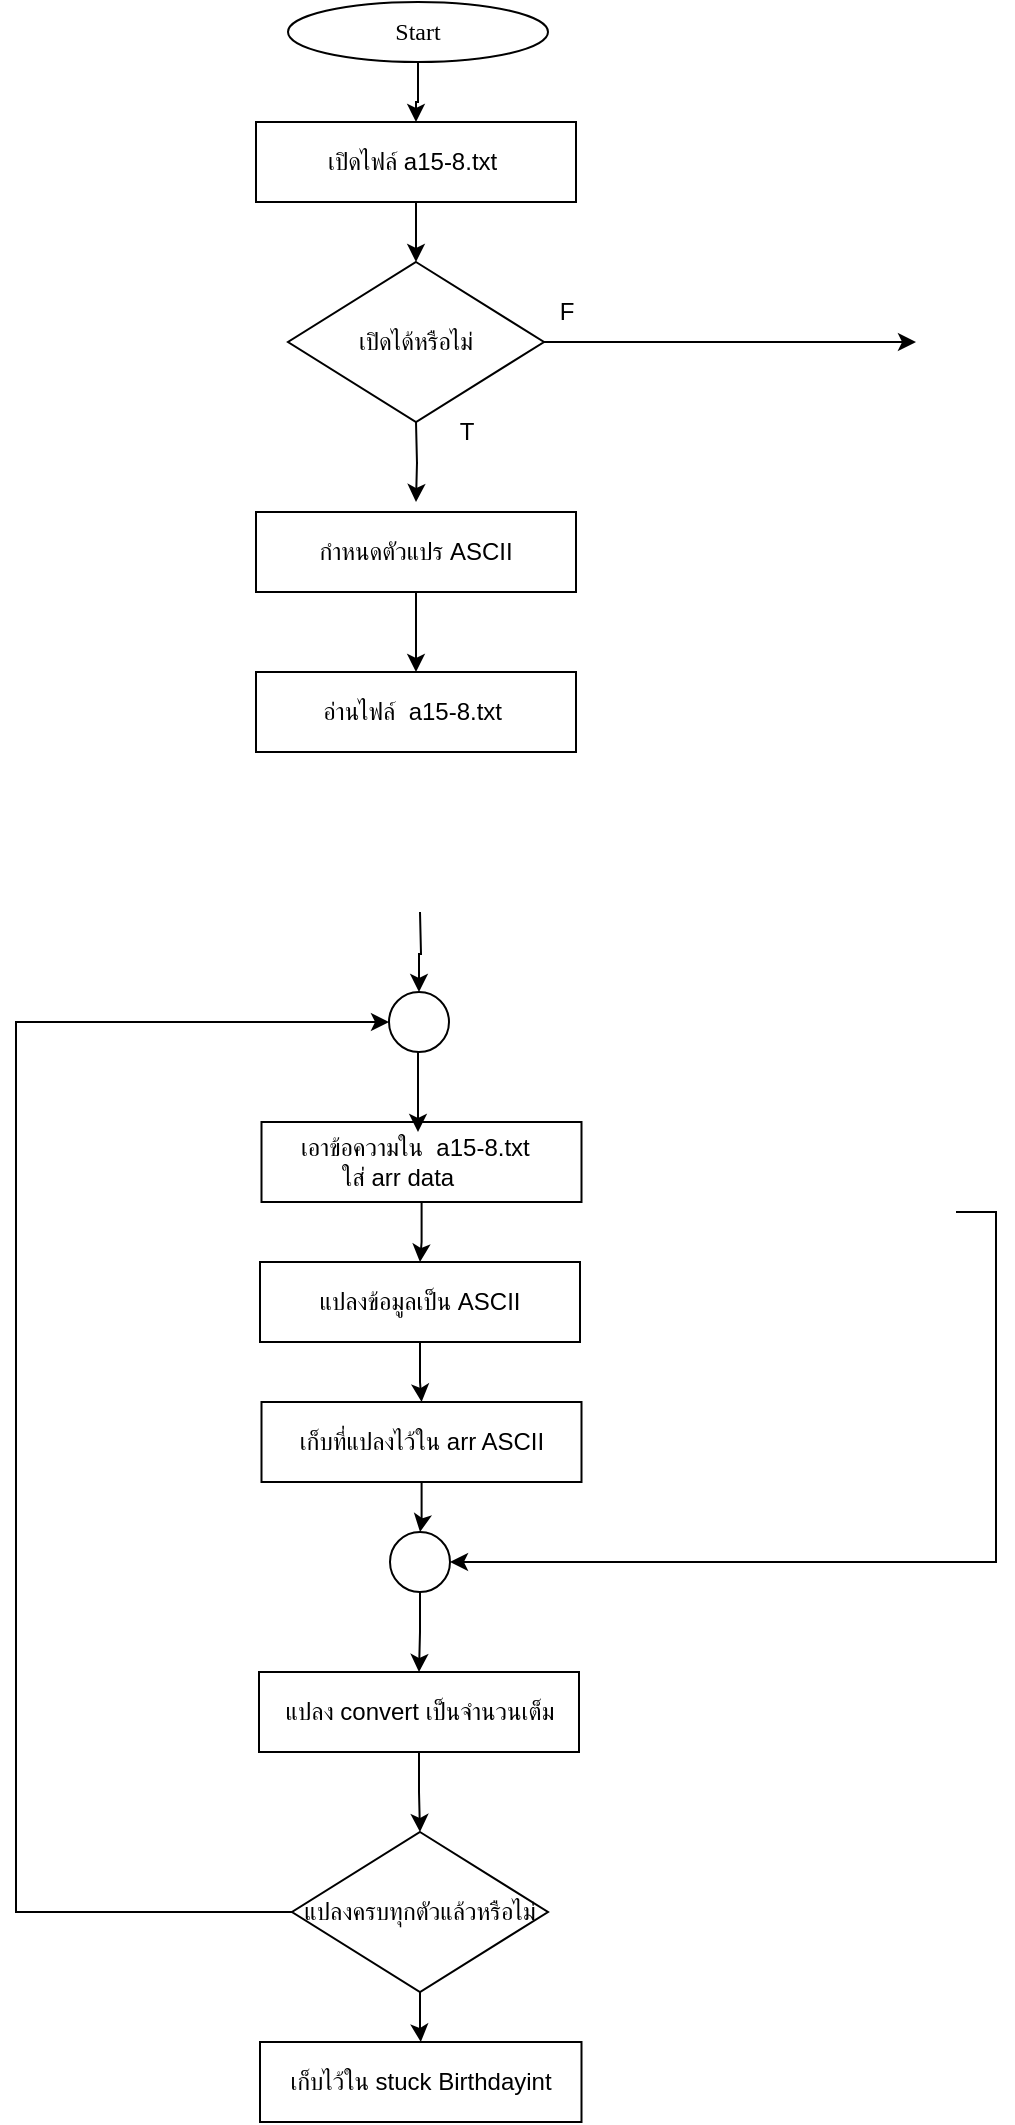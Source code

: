 <mxfile version="25.0.3">
  <diagram name="Page-1" id="ur1uSkmWxsMUMzQ6iOkg">
    <mxGraphModel dx="1267" dy="1326" grid="1" gridSize="10" guides="1" tooltips="1" connect="1" arrows="1" fold="1" page="1" pageScale="1" pageWidth="850" pageHeight="1100" math="0" shadow="0">
      <root>
        <mxCell id="0" />
        <mxCell id="1" parent="0" />
        <mxCell id="-TFVGihJ6DY0Zl1hKDQO-1" value="" style="edgeStyle=orthogonalEdgeStyle;rounded=0;orthogonalLoop=1;jettySize=auto;html=1;" edge="1" parent="1" source="-TFVGihJ6DY0Zl1hKDQO-2" target="-TFVGihJ6DY0Zl1hKDQO-4">
          <mxGeometry relative="1" as="geometry" />
        </mxCell>
        <mxCell id="-TFVGihJ6DY0Zl1hKDQO-2" value="&lt;font data-font-src=&quot;https://fonts.googleapis.com/css?family=Sarabun&quot; face=&quot;Sarabun&quot;&gt;Start&lt;/font&gt;" style="ellipse;whiteSpace=wrap;html=1;" vertex="1" parent="1">
          <mxGeometry x="-544.0" y="-1040" width="130" height="30" as="geometry" />
        </mxCell>
        <mxCell id="-TFVGihJ6DY0Zl1hKDQO-3" value="" style="edgeStyle=orthogonalEdgeStyle;rounded=0;orthogonalLoop=1;jettySize=auto;html=1;" edge="1" parent="1" source="-TFVGihJ6DY0Zl1hKDQO-4" target="-TFVGihJ6DY0Zl1hKDQO-7">
          <mxGeometry relative="1" as="geometry" />
        </mxCell>
        <mxCell id="-TFVGihJ6DY0Zl1hKDQO-4" value="เปิดไฟล์&amp;nbsp;a15-8.txt&amp;nbsp;&lt;span style=&quot;color: rgba(0, 0, 0, 0); font-family: monospace; font-size: 0px; text-align: start; text-wrap-mode: nowrap;&quot;&gt;%3CmxGraphModel%3E%3Croot%3E%3CmxCell%20id%3D%220%22%2F%3E%3CmxCell%20id%3D%221%22%20parent%3D%220%22%2F%3E%3CmxCell%20id%3D%222%22%20value%3D%22%E0%B8%81%E0%B8%B3%E0%B8%AB%E0%B8%99%E0%B8%94%E0%B8%95%E0%B8%B1%E0%B8%A7%E0%B9%81%E0%B8%9B%E0%B8%A3%20arr%22%20style%3D%22rounded%3D0%3BwhiteSpace%3Dwrap%3Bhtml%3D1%3B%22%20vertex%3D%221%22%20parent%3D%221%22%3E%3CmxGeometry%20x%3D%22-680%22%20y%3D%22-980%22%20width%3D%22160%22%20height%3D%2240%22%20as%3D%22geometry%22%2F%3E%3C%2FmxCell%3E%3C%2Froot%3E%3C%2FmxGraphModel%3E&lt;/span&gt;" style="rounded=0;whiteSpace=wrap;html=1;" vertex="1" parent="1">
          <mxGeometry x="-560" y="-980" width="160" height="40" as="geometry" />
        </mxCell>
        <mxCell id="-TFVGihJ6DY0Zl1hKDQO-5" value="" style="edgeStyle=orthogonalEdgeStyle;rounded=0;orthogonalLoop=1;jettySize=auto;html=1;" edge="1" parent="1" source="-TFVGihJ6DY0Zl1hKDQO-7">
          <mxGeometry relative="1" as="geometry">
            <mxPoint x="-230" y="-870" as="targetPoint" />
          </mxGeometry>
        </mxCell>
        <mxCell id="-TFVGihJ6DY0Zl1hKDQO-7" value="เปิดได้หรือไม่" style="rhombus;whiteSpace=wrap;html=1;" vertex="1" parent="1">
          <mxGeometry x="-544" y="-910" width="128" height="80" as="geometry" />
        </mxCell>
        <mxCell id="-TFVGihJ6DY0Zl1hKDQO-9" value="อ่านไฟล์&amp;nbsp;&amp;nbsp;a15-8.txt&amp;nbsp;" style="rounded=0;whiteSpace=wrap;html=1;" vertex="1" parent="1">
          <mxGeometry x="-560" y="-705" width="160" height="40" as="geometry" />
        </mxCell>
        <mxCell id="-TFVGihJ6DY0Zl1hKDQO-10" value="T" style="text;html=1;align=center;verticalAlign=middle;resizable=0;points=[];autosize=1;strokeColor=none;fillColor=none;" vertex="1" parent="1">
          <mxGeometry x="-470" y="-840" width="30" height="30" as="geometry" />
        </mxCell>
        <mxCell id="-TFVGihJ6DY0Zl1hKDQO-11" value="F" style="text;html=1;align=center;verticalAlign=middle;resizable=0;points=[];autosize=1;strokeColor=none;fillColor=none;" vertex="1" parent="1">
          <mxGeometry x="-420" y="-900" width="30" height="30" as="geometry" />
        </mxCell>
        <mxCell id="-TFVGihJ6DY0Zl1hKDQO-12" value="" style="edgeStyle=orthogonalEdgeStyle;rounded=0;orthogonalLoop=1;jettySize=auto;html=1;" edge="1" parent="1">
          <mxGeometry relative="1" as="geometry">
            <mxPoint x="-480" y="-830" as="sourcePoint" />
            <mxPoint x="-480" y="-790.0" as="targetPoint" />
          </mxGeometry>
        </mxCell>
        <mxCell id="-TFVGihJ6DY0Zl1hKDQO-48" style="edgeStyle=orthogonalEdgeStyle;rounded=0;orthogonalLoop=1;jettySize=auto;html=1;entryX=0.5;entryY=0;entryDx=0;entryDy=0;" edge="1" parent="1" source="-TFVGihJ6DY0Zl1hKDQO-14" target="-TFVGihJ6DY0Zl1hKDQO-45">
          <mxGeometry relative="1" as="geometry" />
        </mxCell>
        <mxCell id="-TFVGihJ6DY0Zl1hKDQO-14" value="เอาข้อความใน&amp;nbsp;&amp;nbsp;a15-8.txt&amp;nbsp;&amp;nbsp;&lt;div&gt;ใส่ arr data&lt;span style=&quot;white-space: pre;&quot;&gt;&#x9;&lt;/span&gt;&lt;/div&gt;" style="rounded=0;whiteSpace=wrap;html=1;" vertex="1" parent="1">
          <mxGeometry x="-557.25" y="-480" width="160" height="40" as="geometry" />
        </mxCell>
        <mxCell id="-TFVGihJ6DY0Zl1hKDQO-22" value="" style="edgeStyle=orthogonalEdgeStyle;rounded=0;orthogonalLoop=1;jettySize=auto;html=1;" edge="1" parent="1" target="-TFVGihJ6DY0Zl1hKDQO-42">
          <mxGeometry relative="1" as="geometry">
            <mxPoint x="-478" y="-585" as="sourcePoint" />
          </mxGeometry>
        </mxCell>
        <mxCell id="-TFVGihJ6DY0Zl1hKDQO-27" style="edgeStyle=orthogonalEdgeStyle;rounded=0;orthogonalLoop=1;jettySize=auto;html=1;entryX=1;entryY=0.5;entryDx=0;entryDy=0;" edge="1" parent="1" target="-TFVGihJ6DY0Zl1hKDQO-34">
          <mxGeometry relative="1" as="geometry">
            <Array as="points">
              <mxPoint x="-190" y="-435" />
              <mxPoint x="-190" y="-260" />
            </Array>
            <mxPoint x="-210" y="-435" as="sourcePoint" />
          </mxGeometry>
        </mxCell>
        <mxCell id="-TFVGihJ6DY0Zl1hKDQO-31" value="" style="edgeStyle=orthogonalEdgeStyle;rounded=0;orthogonalLoop=1;jettySize=auto;html=1;" edge="1" parent="1" source="-TFVGihJ6DY0Zl1hKDQO-32" target="-TFVGihJ6DY0Zl1hKDQO-40">
          <mxGeometry relative="1" as="geometry" />
        </mxCell>
        <mxCell id="-TFVGihJ6DY0Zl1hKDQO-32" value="แปลง convert เป็นจำนวนเต็ม" style="rounded=0;whiteSpace=wrap;html=1;" vertex="1" parent="1">
          <mxGeometry x="-558.5" y="-205" width="160" height="40" as="geometry" />
        </mxCell>
        <mxCell id="-TFVGihJ6DY0Zl1hKDQO-33" value="" style="edgeStyle=orthogonalEdgeStyle;rounded=0;orthogonalLoop=1;jettySize=auto;html=1;" edge="1" parent="1" source="-TFVGihJ6DY0Zl1hKDQO-34" target="-TFVGihJ6DY0Zl1hKDQO-32">
          <mxGeometry relative="1" as="geometry" />
        </mxCell>
        <mxCell id="-TFVGihJ6DY0Zl1hKDQO-34" value="" style="ellipse;whiteSpace=wrap;html=1;aspect=fixed;" vertex="1" parent="1">
          <mxGeometry x="-493" y="-275" width="30" height="30" as="geometry" />
        </mxCell>
        <mxCell id="-TFVGihJ6DY0Zl1hKDQO-35" value="เก็บไว้ใน stuck Birthdayint" style="rounded=0;whiteSpace=wrap;html=1;" vertex="1" parent="1">
          <mxGeometry x="-558" y="-20" width="160.75" height="40" as="geometry" />
        </mxCell>
        <mxCell id="-TFVGihJ6DY0Zl1hKDQO-38" value="" style="edgeStyle=orthogonalEdgeStyle;rounded=0;orthogonalLoop=1;jettySize=auto;html=1;" edge="1" parent="1" source="-TFVGihJ6DY0Zl1hKDQO-40" target="-TFVGihJ6DY0Zl1hKDQO-35">
          <mxGeometry relative="1" as="geometry" />
        </mxCell>
        <mxCell id="-TFVGihJ6DY0Zl1hKDQO-39" style="edgeStyle=orthogonalEdgeStyle;rounded=0;orthogonalLoop=1;jettySize=auto;html=1;entryX=0;entryY=0.5;entryDx=0;entryDy=0;" edge="1" parent="1" source="-TFVGihJ6DY0Zl1hKDQO-40" target="-TFVGihJ6DY0Zl1hKDQO-42">
          <mxGeometry relative="1" as="geometry">
            <mxPoint x="-690.5" y="-425" as="targetPoint" />
            <Array as="points">
              <mxPoint x="-680" y="-85" />
              <mxPoint x="-680" y="-530" />
            </Array>
          </mxGeometry>
        </mxCell>
        <mxCell id="-TFVGihJ6DY0Zl1hKDQO-40" value="แปลงครบทุกตัวแล้วหรือไม่" style="rhombus;whiteSpace=wrap;html=1;" vertex="1" parent="1">
          <mxGeometry x="-542" y="-125" width="128" height="80" as="geometry" />
        </mxCell>
        <mxCell id="-TFVGihJ6DY0Zl1hKDQO-41" style="edgeStyle=orthogonalEdgeStyle;rounded=0;orthogonalLoop=1;jettySize=auto;html=1;entryX=0.5;entryY=0;entryDx=0;entryDy=0;" edge="1" parent="1" source="-TFVGihJ6DY0Zl1hKDQO-42">
          <mxGeometry relative="1" as="geometry">
            <mxPoint x="-479" y="-475" as="targetPoint" />
          </mxGeometry>
        </mxCell>
        <mxCell id="-TFVGihJ6DY0Zl1hKDQO-42" value="" style="ellipse;whiteSpace=wrap;html=1;aspect=fixed;" vertex="1" parent="1">
          <mxGeometry x="-493.5" y="-545" width="30" height="30" as="geometry" />
        </mxCell>
        <mxCell id="-TFVGihJ6DY0Zl1hKDQO-43" value="" style="edgeStyle=orthogonalEdgeStyle;rounded=0;orthogonalLoop=1;jettySize=auto;html=1;" edge="1" source="-TFVGihJ6DY0Zl1hKDQO-44" parent="1">
          <mxGeometry relative="1" as="geometry">
            <mxPoint x="-480" y="-705" as="targetPoint" />
          </mxGeometry>
        </mxCell>
        <mxCell id="-TFVGihJ6DY0Zl1hKDQO-44" value="กำหนดตัวแปร&amp;nbsp;ASCII" style="rounded=0;whiteSpace=wrap;html=1;" vertex="1" parent="1">
          <mxGeometry x="-560" y="-785" width="160" height="40" as="geometry" />
        </mxCell>
        <mxCell id="-TFVGihJ6DY0Zl1hKDQO-49" value="" style="edgeStyle=orthogonalEdgeStyle;rounded=0;orthogonalLoop=1;jettySize=auto;html=1;" edge="1" parent="1" source="-TFVGihJ6DY0Zl1hKDQO-45" target="-TFVGihJ6DY0Zl1hKDQO-46">
          <mxGeometry relative="1" as="geometry" />
        </mxCell>
        <mxCell id="-TFVGihJ6DY0Zl1hKDQO-45" value="แปลงข้อมูลเป็น&amp;nbsp;ASCII" style="rounded=0;whiteSpace=wrap;html=1;" vertex="1" parent="1">
          <mxGeometry x="-558" y="-410" width="160" height="40" as="geometry" />
        </mxCell>
        <mxCell id="-TFVGihJ6DY0Zl1hKDQO-50" value="" style="edgeStyle=orthogonalEdgeStyle;rounded=0;orthogonalLoop=1;jettySize=auto;html=1;" edge="1" parent="1" source="-TFVGihJ6DY0Zl1hKDQO-46" target="-TFVGihJ6DY0Zl1hKDQO-34">
          <mxGeometry relative="1" as="geometry" />
        </mxCell>
        <mxCell id="-TFVGihJ6DY0Zl1hKDQO-46" value="เก็บที่แปลงไว้ใน arr ASCII" style="rounded=0;whiteSpace=wrap;html=1;" vertex="1" parent="1">
          <mxGeometry x="-557.25" y="-340" width="160" height="40" as="geometry" />
        </mxCell>
      </root>
    </mxGraphModel>
  </diagram>
</mxfile>
